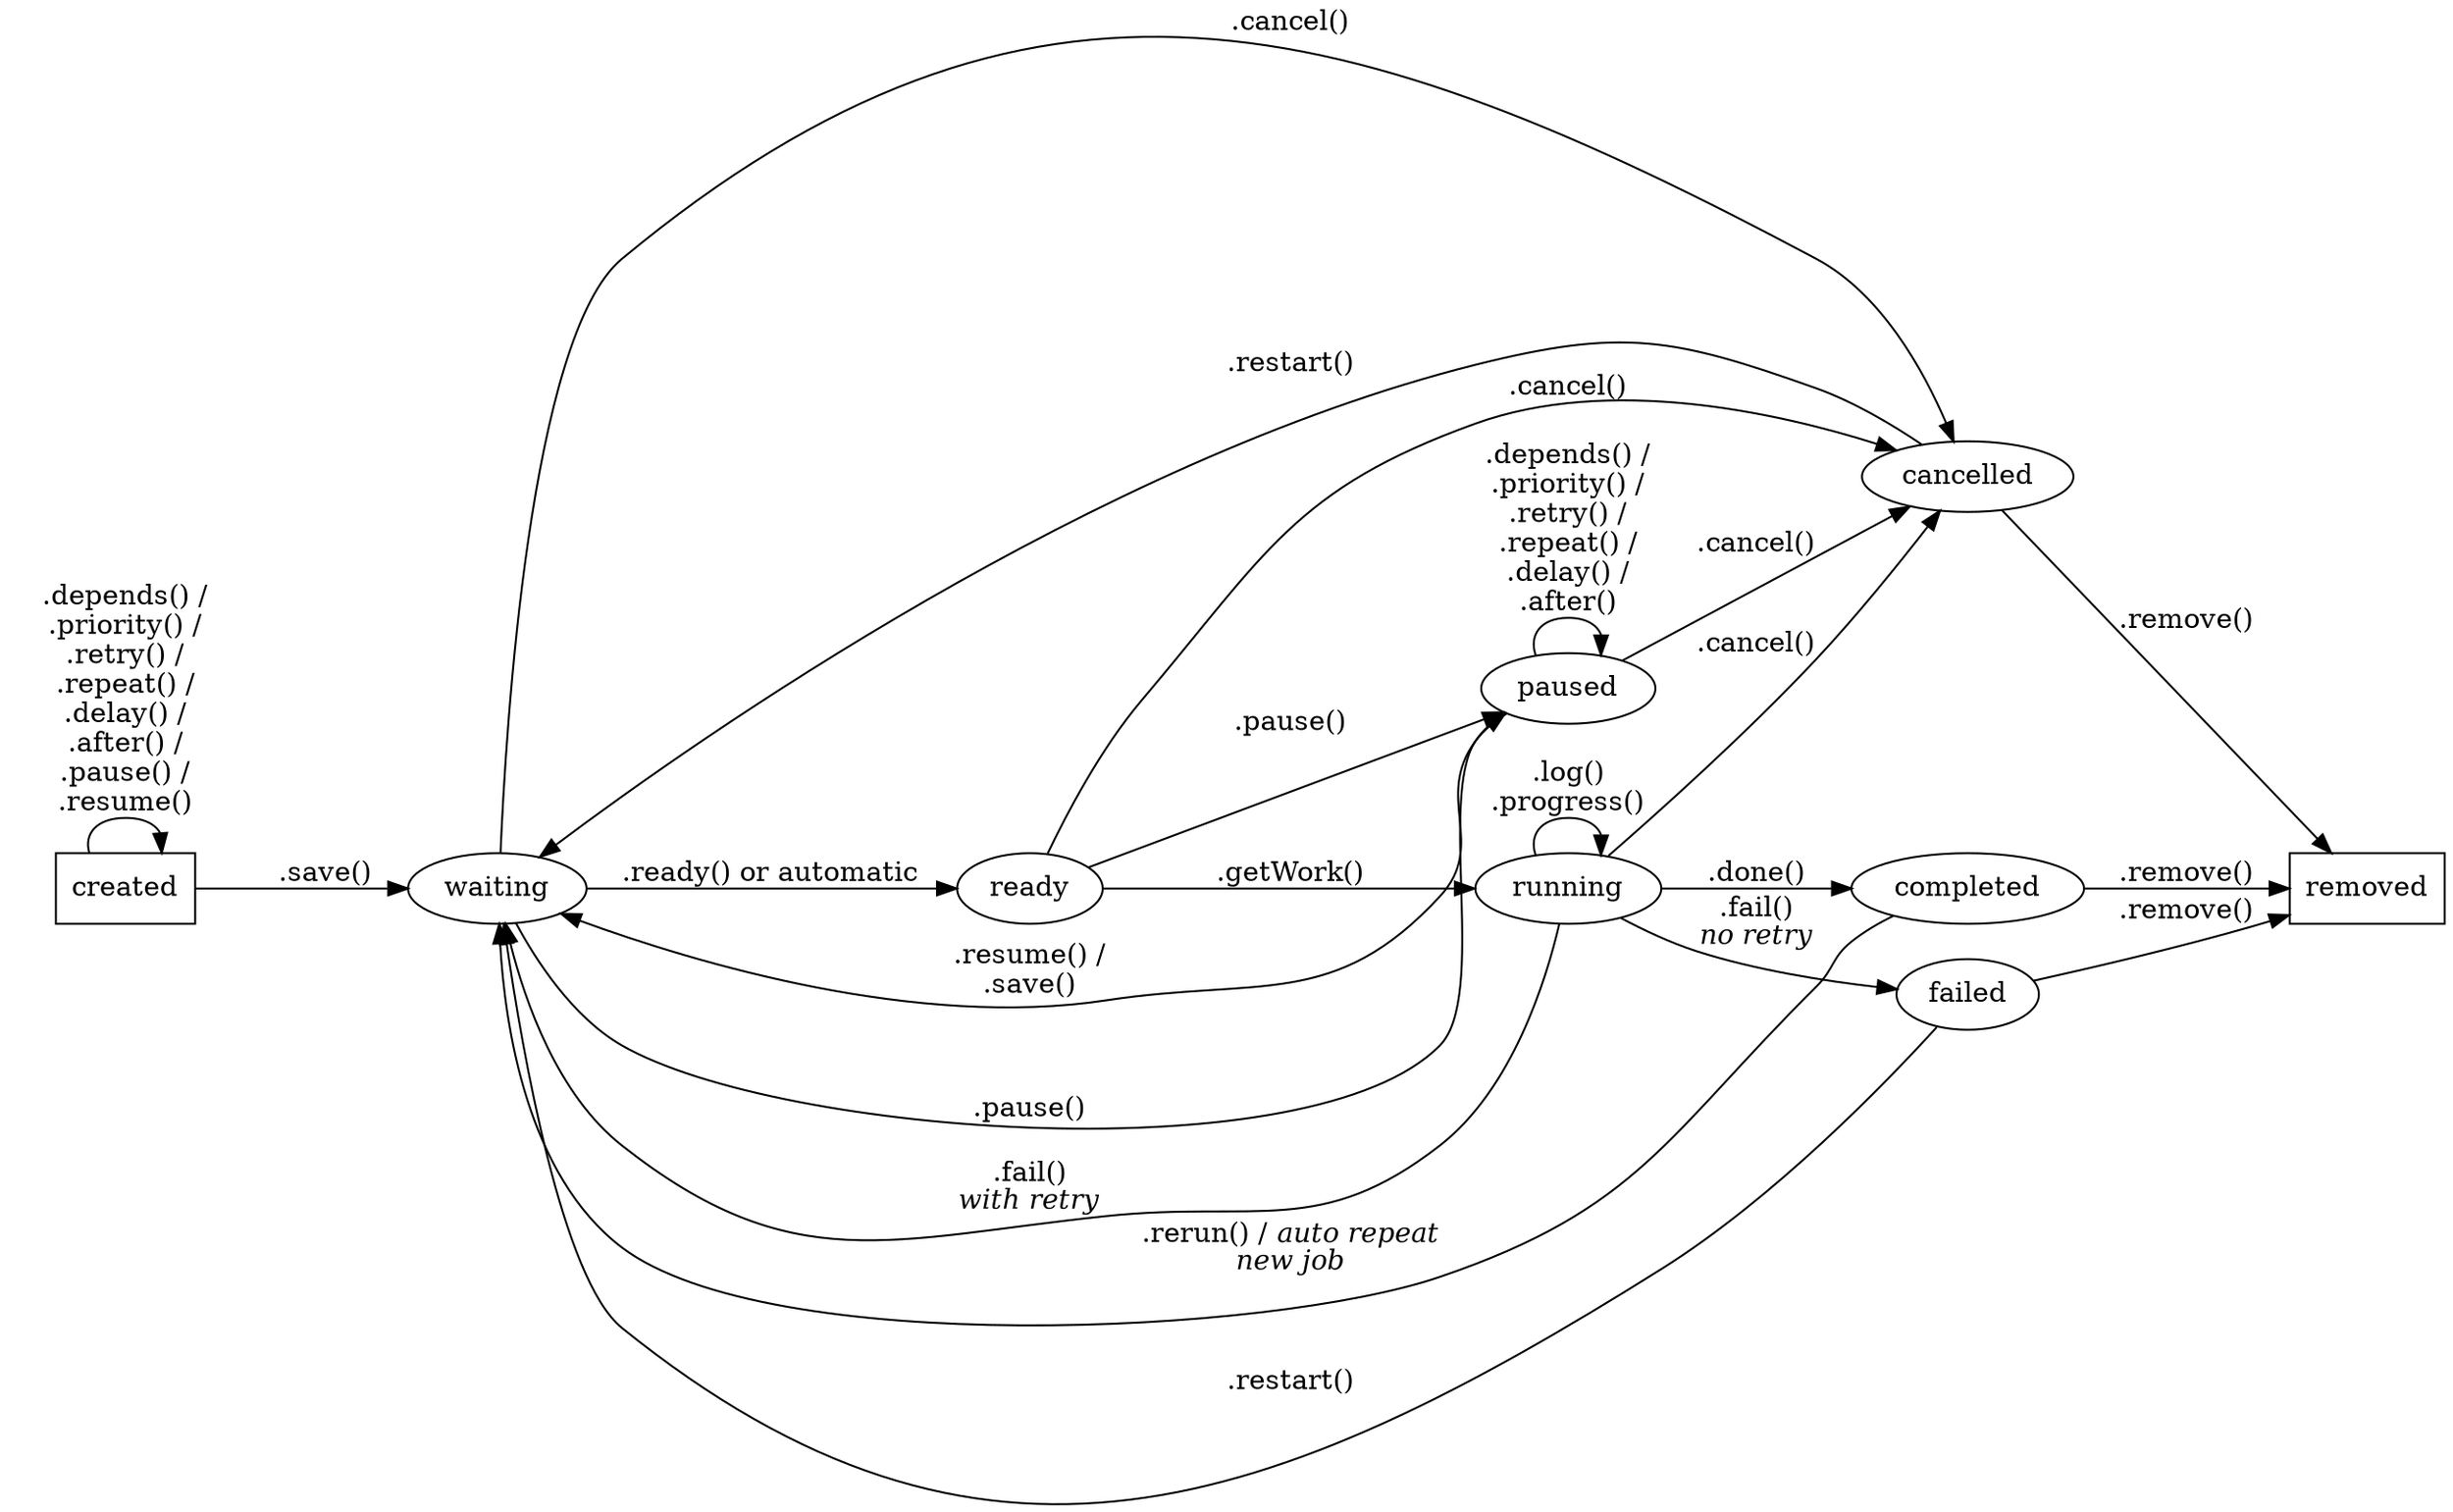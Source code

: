 digraph jobStatus {

  graph [splines="spline" mclimit=1.0 ratio=auto rankdir=LR]

  created [shape=box];
  waiting;
  paused;
  ready;
  running;
  failed;
  cancelled;
  completed;
  removed [shape=box];
  created -> waiting [label=".save()" weight=100.0];
  waiting -> ready [label=".ready() or automatic" weight=100.0];
  ready -> running [label=".getWork()" weight=100.0];
  running -> completed [label=".done()" weight=100.0];
  running -> failed [label=<.fail()<BR/><I>no retry</I>>];
  running -> waiting [label=<.fail()<BR/><I>with retry</I>>];
  completed -> removed [label=".remove()" weight=100.0];
  running -> cancelled [label=".cancel()"];
  ready -> cancelled [label=".cancel()"];
  waiting -> cancelled [label=".cancel()"];
  paused -> cancelled [label=".cancel()"];
  ready -> paused [label=".pause()"];
  waiting -> paused [label=".pause()"];
  paused -> waiting [label=".resume() /\n.save()"];
  cancelled -> removed [label=".remove()"];
  failed -> removed [label=".remove()"];
  cancelled -> waiting [label=".restart()"];
  completed -> waiting [label=<.rerun() / <I>auto repeat</I><BR/><I>new job</I>>];
  failed -> waiting [label=".restart()"];
  created -> created [label=".depends() /\n.priority() /\n.retry() /\n.repeat() /\n.delay() /\n.after() /\n.pause() /\n.resume()"];
  paused -> paused [label=".depends() /\n.priority() /\n.retry() /\n.repeat() /\n.delay() /\n.after()"];
  running -> running [label=".log()\n.progress()"];
}
